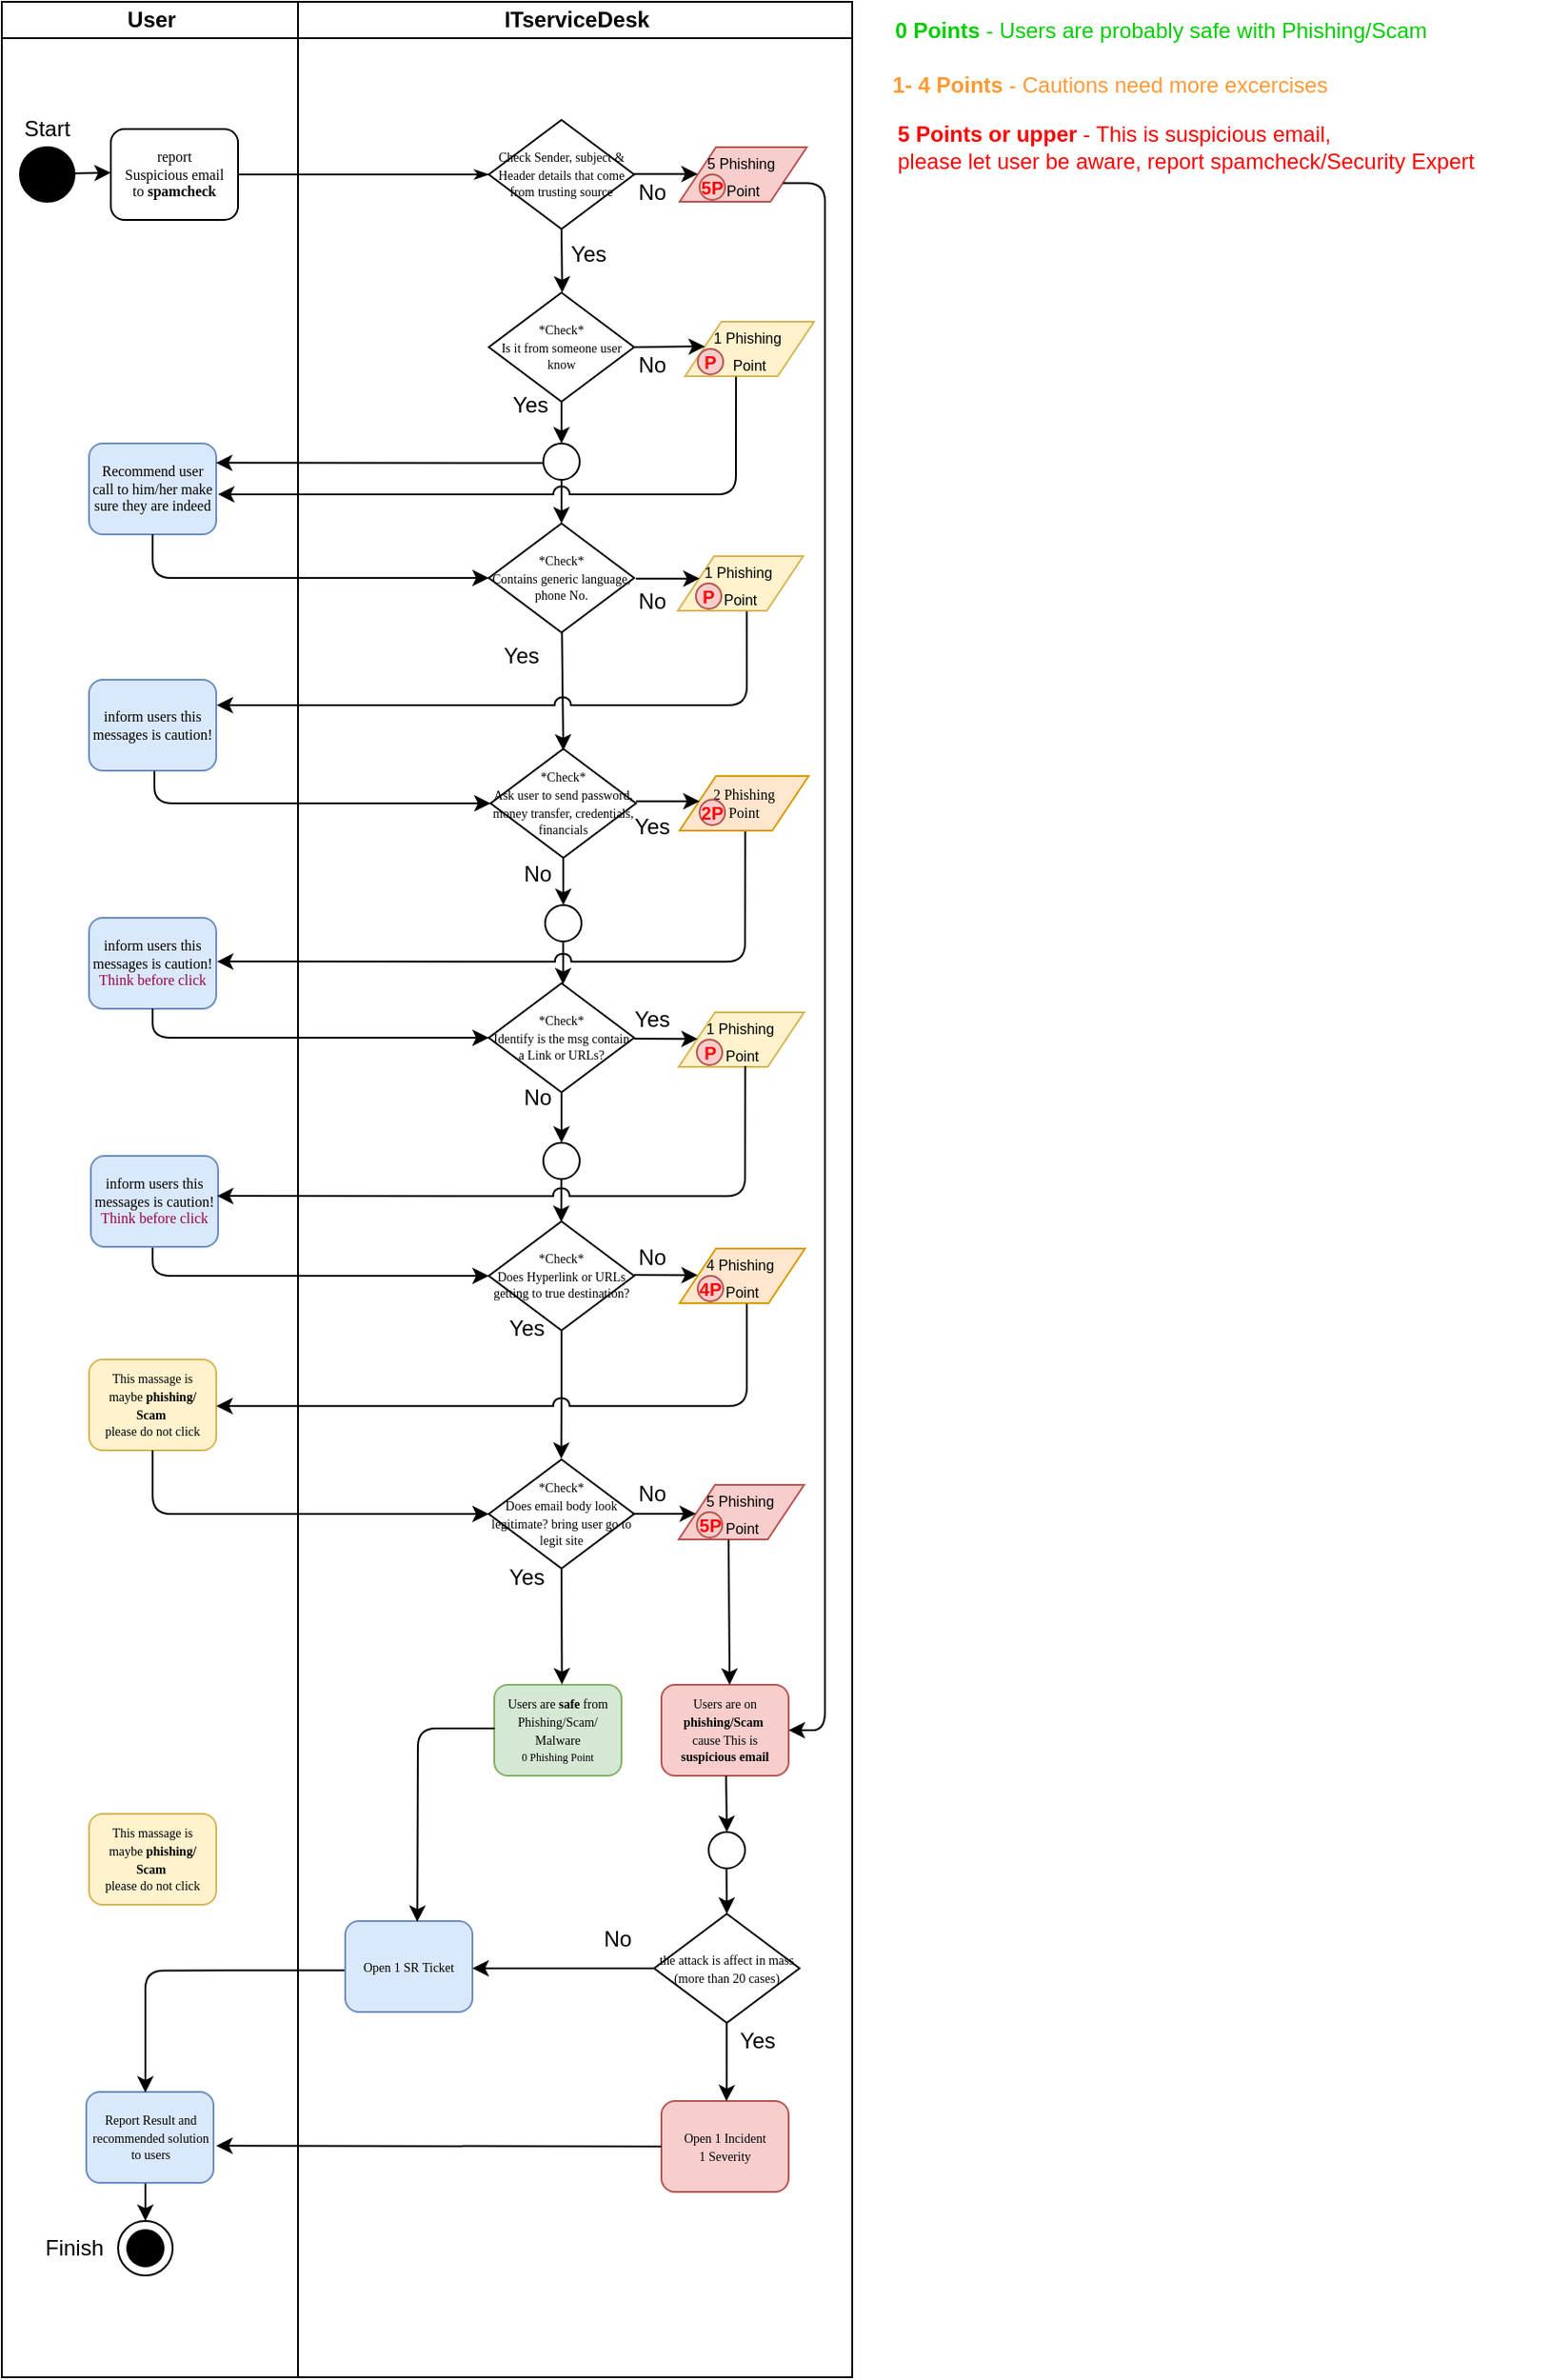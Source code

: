 <mxfile version="14.2.9" type="github">
  <diagram id="UZ8dTULBI-KaDN6gNk6Q" name="Page-1">
    <mxGraphModel dx="716" dy="466" grid="1" gridSize="10" guides="1" tooltips="1" connect="1" arrows="1" fold="1" page="1" pageScale="1" pageWidth="850" pageHeight="1100" math="0" shadow="0">
      <root>
        <mxCell id="0" />
        <mxCell id="1" parent="0" />
        <mxCell id="R-Gr46VUxKY90N0XMq4_-1" style="edgeStyle=orthogonalEdgeStyle;rounded=1;html=1;labelBackgroundColor=none;startArrow=none;startFill=0;startSize=5;endArrow=classicThin;endFill=1;endSize=5;jettySize=auto;orthogonalLoop=1;strokeWidth=1;fontFamily=Verdana;fontSize=8;entryX=0;entryY=0.5;entryDx=0;entryDy=0;" parent="1" source="R-Gr46VUxKY90N0XMq4_-3" target="R-Gr46VUxKY90N0XMq4_-61" edge="1">
          <mxGeometry relative="1" as="geometry">
            <mxPoint x="178" y="78.083" as="targetPoint" />
          </mxGeometry>
        </mxCell>
        <mxCell id="R-Gr46VUxKY90N0XMq4_-2" value="User" style="swimlane;html=1;startSize=20;" parent="1" vertex="1">
          <mxGeometry x="31" y="33" width="163" height="1307" as="geometry">
            <mxRectangle y="20" width="30" height="1040" as="alternateBounds" />
          </mxGeometry>
        </mxCell>
        <mxCell id="R-Gr46VUxKY90N0XMq4_-3" value="report&lt;br&gt;Suspicious email&lt;br&gt;to &lt;b&gt;spamcheck&lt;/b&gt;" style="rounded=1;whiteSpace=wrap;html=1;shadow=0;labelBackgroundColor=none;strokeWidth=1;fontFamily=Verdana;fontSize=8;align=center;" parent="R-Gr46VUxKY90N0XMq4_-2" vertex="1">
          <mxGeometry x="60" y="70" width="70" height="50" as="geometry" />
        </mxCell>
        <mxCell id="R-Gr46VUxKY90N0XMq4_-4" value="" style="ellipse;whiteSpace=wrap;html=1;aspect=fixed;fillColor=#000000;" parent="R-Gr46VUxKY90N0XMq4_-2" vertex="1">
          <mxGeometry x="10" y="80" width="30" height="30" as="geometry" />
        </mxCell>
        <mxCell id="R-Gr46VUxKY90N0XMq4_-5" value="" style="endArrow=classic;html=1;" parent="R-Gr46VUxKY90N0XMq4_-2" edge="1">
          <mxGeometry width="50" height="50" relative="1" as="geometry">
            <mxPoint x="40" y="94.41" as="sourcePoint" />
            <mxPoint x="60" y="94" as="targetPoint" />
          </mxGeometry>
        </mxCell>
        <mxCell id="R-Gr46VUxKY90N0XMq4_-6" value="Start" style="text;html=1;strokeColor=none;fillColor=none;align=center;verticalAlign=middle;whiteSpace=wrap;rounded=0;" parent="R-Gr46VUxKY90N0XMq4_-2" vertex="1">
          <mxGeometry x="5" y="60" width="40" height="20" as="geometry" />
        </mxCell>
        <mxCell id="R-Gr46VUxKY90N0XMq4_-10" value="Recommend user call to him/her make sure they are indeed" style="rounded=1;whiteSpace=wrap;html=1;shadow=0;labelBackgroundColor=none;strokeWidth=1;fontFamily=Verdana;fontSize=8;align=center;fillColor=#dae8fc;strokeColor=#6c8ebf;" parent="R-Gr46VUxKY90N0XMq4_-2" vertex="1">
          <mxGeometry x="48" y="243" width="70" height="50" as="geometry" />
        </mxCell>
        <mxCell id="R-Gr46VUxKY90N0XMq4_-23" value="&lt;span style=&quot;font-size: 7px&quot;&gt;Report Result and recommended solution to users&lt;br&gt;&lt;/span&gt;" style="rounded=1;whiteSpace=wrap;html=1;shadow=0;labelBackgroundColor=none;strokeWidth=1;fontFamily=Verdana;fontSize=8;align=center;fillColor=#dae8fc;strokeColor=#6c8ebf;" parent="R-Gr46VUxKY90N0XMq4_-2" vertex="1">
          <mxGeometry x="46.5" y="1150" width="70" height="50" as="geometry" />
        </mxCell>
        <mxCell id="R-Gr46VUxKY90N0XMq4_-106" value="" style="ellipse;whiteSpace=wrap;html=1;aspect=fixed;fillColor=#FFFFFF;" parent="R-Gr46VUxKY90N0XMq4_-2" vertex="1">
          <mxGeometry x="64" y="1221" width="30" height="30" as="geometry" />
        </mxCell>
        <mxCell id="R-Gr46VUxKY90N0XMq4_-107" value="" style="ellipse;whiteSpace=wrap;html=1;aspect=fixed;fillColor=#000000;" parent="R-Gr46VUxKY90N0XMq4_-2" vertex="1">
          <mxGeometry x="69" y="1226" width="20" height="20" as="geometry" />
        </mxCell>
        <mxCell id="R-Gr46VUxKY90N0XMq4_-115" value="" style="endArrow=classic;html=1;entryX=0.5;entryY=0;entryDx=0;entryDy=0;" parent="R-Gr46VUxKY90N0XMq4_-2" target="R-Gr46VUxKY90N0XMq4_-106" edge="1">
          <mxGeometry width="50" height="50" relative="1" as="geometry">
            <mxPoint x="79" y="1200.41" as="sourcePoint" />
            <mxPoint x="99" y="1200" as="targetPoint" />
          </mxGeometry>
        </mxCell>
        <mxCell id="R-Gr46VUxKY90N0XMq4_-116" value="Finish" style="text;html=1;strokeColor=none;fillColor=none;align=center;verticalAlign=middle;whiteSpace=wrap;rounded=0;" parent="R-Gr46VUxKY90N0XMq4_-2" vertex="1">
          <mxGeometry x="20" y="1226" width="40" height="20" as="geometry" />
        </mxCell>
        <mxCell id="c6hkjIBBZ9aRxIhb5HxW-23" value="inform users this messages is caution!" style="rounded=1;whiteSpace=wrap;html=1;shadow=0;labelBackgroundColor=none;strokeWidth=1;fontFamily=Verdana;fontSize=8;align=center;fillColor=#dae8fc;strokeColor=#6c8ebf;" vertex="1" parent="R-Gr46VUxKY90N0XMq4_-2">
          <mxGeometry x="48" y="373" width="70" height="50" as="geometry" />
        </mxCell>
        <mxCell id="c6hkjIBBZ9aRxIhb5HxW-28" value="&lt;span&gt;inform users this messages is caution!&lt;br&gt;&lt;font color=&quot;#99004d&quot;&gt;Think before click&lt;/font&gt;&lt;br&gt;&lt;/span&gt;" style="rounded=1;whiteSpace=wrap;html=1;shadow=0;labelBackgroundColor=none;strokeWidth=1;fontFamily=Verdana;fontSize=8;align=center;fillColor=#dae8fc;strokeColor=#6c8ebf;" vertex="1" parent="R-Gr46VUxKY90N0XMq4_-2">
          <mxGeometry x="48" y="504" width="70" height="50" as="geometry" />
        </mxCell>
        <mxCell id="c6hkjIBBZ9aRxIhb5HxW-34" value="&lt;span style=&quot;font-size: 7px&quot;&gt;This massage is maybe&amp;nbsp;&lt;/span&gt;&lt;b style=&quot;font-size: 7px&quot;&gt;phishing/&lt;br&gt;Scam&lt;/b&gt;&lt;span style=&quot;font-size: 7px&quot;&gt;&amp;nbsp;&lt;/span&gt;&lt;br style=&quot;font-size: 7px&quot;&gt;&lt;span&gt;&lt;span style=&quot;font-size: 7px&quot;&gt;please do not click&lt;/span&gt;&lt;br&gt;&lt;/span&gt;" style="rounded=1;whiteSpace=wrap;html=1;shadow=0;labelBackgroundColor=none;strokeWidth=1;fontFamily=Verdana;fontSize=8;align=center;fillColor=#fff2cc;strokeColor=#d6b656;" vertex="1" parent="R-Gr46VUxKY90N0XMq4_-2">
          <mxGeometry x="48" y="747" width="70" height="50" as="geometry" />
        </mxCell>
        <mxCell id="c6hkjIBBZ9aRxIhb5HxW-53" value="" style="edgeStyle=segmentEdgeStyle;endArrow=classic;html=1;jumpStyle=arc;jumpSize=9;entryX=0.566;entryY=0.008;entryDx=0;entryDy=0;exitX=-0.001;exitY=0.543;exitDx=0;exitDy=0;exitPerimeter=0;entryPerimeter=0;" edge="1" parent="R-Gr46VUxKY90N0XMq4_-2" source="c6hkjIBBZ9aRxIhb5HxW-40">
          <mxGeometry width="50" height="50" relative="1" as="geometry">
            <mxPoint x="121.66" y="1083.03" as="sourcePoint" />
            <mxPoint x="79.0" y="1150.43" as="targetPoint" />
            <Array as="points">
              <mxPoint x="79" y="1083" />
              <mxPoint x="79" y="1150" />
            </Array>
          </mxGeometry>
        </mxCell>
        <mxCell id="c6hkjIBBZ9aRxIhb5HxW-61" value="&lt;span style=&quot;font-size: 7px&quot;&gt;This massage is maybe&amp;nbsp;&lt;/span&gt;&lt;b style=&quot;font-size: 7px&quot;&gt;phishing/&lt;br&gt;Scam&lt;/b&gt;&lt;span style=&quot;font-size: 7px&quot;&gt;&amp;nbsp;&lt;/span&gt;&lt;br style=&quot;font-size: 7px&quot;&gt;&lt;span&gt;&lt;span style=&quot;font-size: 7px&quot;&gt;please do not click&lt;/span&gt;&lt;br&gt;&lt;/span&gt;" style="rounded=1;whiteSpace=wrap;html=1;shadow=0;labelBackgroundColor=none;strokeWidth=1;fontFamily=Verdana;fontSize=8;align=center;fillColor=#fff2cc;strokeColor=#d6b656;" vertex="1" parent="R-Gr46VUxKY90N0XMq4_-2">
          <mxGeometry x="48" y="997" width="70" height="50" as="geometry" />
        </mxCell>
        <mxCell id="R-Gr46VUxKY90N0XMq4_-25" value="ITserviceDesk" style="swimlane;html=1;startSize=20;" parent="1" vertex="1">
          <mxGeometry x="194" y="33" width="305" height="1307" as="geometry">
            <mxRectangle x="150" y="20" width="150" height="1040" as="alternateBounds" />
          </mxGeometry>
        </mxCell>
        <mxCell id="R-Gr46VUxKY90N0XMq4_-26" value="&lt;font style=&quot;font-size: 7px&quot;&gt;*Check*&lt;br&gt;Is it from someone user know&lt;/font&gt;" style="rhombus;whiteSpace=wrap;html=1;rounded=0;shadow=0;labelBackgroundColor=none;strokeWidth=1;fontFamily=Verdana;fontSize=8;align=center;" parent="R-Gr46VUxKY90N0XMq4_-25" vertex="1">
          <mxGeometry x="105" y="160" width="80" height="60" as="geometry" />
        </mxCell>
        <mxCell id="R-Gr46VUxKY90N0XMq4_-27" value="No" style="text;html=1;strokeColor=none;fillColor=none;align=center;verticalAlign=middle;whiteSpace=wrap;rounded=0;" parent="R-Gr46VUxKY90N0XMq4_-25" vertex="1">
          <mxGeometry x="175" y="190" width="40" height="20" as="geometry" />
        </mxCell>
        <mxCell id="R-Gr46VUxKY90N0XMq4_-28" value="Yes" style="text;html=1;strokeColor=none;fillColor=none;align=center;verticalAlign=middle;whiteSpace=wrap;rounded=0;" parent="R-Gr46VUxKY90N0XMq4_-25" vertex="1">
          <mxGeometry x="108" y="212" width="40" height="20" as="geometry" />
        </mxCell>
        <mxCell id="R-Gr46VUxKY90N0XMq4_-30" value="&lt;span style=&quot;font-size: 7px&quot;&gt;*Check*&lt;br&gt;Contains generic language, phone No.&lt;br&gt;&lt;/span&gt;" style="rhombus;whiteSpace=wrap;html=1;rounded=0;shadow=0;labelBackgroundColor=none;strokeWidth=1;fontFamily=Verdana;fontSize=8;align=center;" parent="R-Gr46VUxKY90N0XMq4_-25" vertex="1">
          <mxGeometry x="105" y="287" width="80" height="60" as="geometry" />
        </mxCell>
        <mxCell id="R-Gr46VUxKY90N0XMq4_-32" value="&lt;span style=&quot;font-size: 7px&quot;&gt;*Check*&lt;br&gt;Ask user to send password, money transfer, credentials, financials&lt;br&gt;&lt;/span&gt;" style="rhombus;whiteSpace=wrap;html=1;rounded=0;shadow=0;labelBackgroundColor=none;strokeWidth=1;fontFamily=Verdana;fontSize=8;align=center;" parent="R-Gr46VUxKY90N0XMq4_-25" vertex="1">
          <mxGeometry x="106" y="411" width="80" height="60" as="geometry" />
        </mxCell>
        <mxCell id="R-Gr46VUxKY90N0XMq4_-34" value="Yes" style="text;html=1;strokeColor=none;fillColor=none;align=center;verticalAlign=middle;whiteSpace=wrap;rounded=0;" parent="R-Gr46VUxKY90N0XMq4_-25" vertex="1">
          <mxGeometry x="103" y="350" width="40" height="20" as="geometry" />
        </mxCell>
        <mxCell id="R-Gr46VUxKY90N0XMq4_-36" value="No" style="text;html=1;strokeColor=none;fillColor=none;align=center;verticalAlign=middle;whiteSpace=wrap;rounded=0;" parent="R-Gr46VUxKY90N0XMq4_-25" vertex="1">
          <mxGeometry x="112" y="470" width="40" height="20" as="geometry" />
        </mxCell>
        <mxCell id="R-Gr46VUxKY90N0XMq4_-37" value="&lt;span style=&quot;font-size: 7px&quot;&gt;*Check*&lt;br&gt;&lt;/span&gt;&lt;span style=&quot;font-size: 7px&quot;&gt;Identify is the msg contain a Link or URLs?&lt;/span&gt;" style="rhombus;whiteSpace=wrap;html=1;rounded=0;shadow=0;labelBackgroundColor=none;strokeWidth=1;fontFamily=Verdana;fontSize=8;align=center;" parent="R-Gr46VUxKY90N0XMq4_-25" vertex="1">
          <mxGeometry x="105" y="540" width="80" height="60" as="geometry" />
        </mxCell>
        <mxCell id="R-Gr46VUxKY90N0XMq4_-41" value="" style="endArrow=classic;html=1;entryX=0.5;entryY=0;entryDx=0;entryDy=0;" parent="R-Gr46VUxKY90N0XMq4_-25" target="c6hkjIBBZ9aRxIhb5HxW-19" edge="1">
          <mxGeometry width="50" height="50" relative="1" as="geometry">
            <mxPoint x="145" y="220" as="sourcePoint" />
            <mxPoint x="145" y="237" as="targetPoint" />
          </mxGeometry>
        </mxCell>
        <mxCell id="R-Gr46VUxKY90N0XMq4_-44" value="No" style="text;html=1;strokeColor=none;fillColor=none;align=center;verticalAlign=middle;whiteSpace=wrap;rounded=0;" parent="R-Gr46VUxKY90N0XMq4_-25" vertex="1">
          <mxGeometry x="175" y="681" width="40" height="20" as="geometry" />
        </mxCell>
        <mxCell id="R-Gr46VUxKY90N0XMq4_-45" value="Yes" style="text;html=1;strokeColor=none;fillColor=none;align=center;verticalAlign=middle;whiteSpace=wrap;rounded=0;" parent="R-Gr46VUxKY90N0XMq4_-25" vertex="1">
          <mxGeometry x="175" y="550" width="40" height="20" as="geometry" />
        </mxCell>
        <mxCell id="R-Gr46VUxKY90N0XMq4_-46" value="&lt;span style=&quot;font-size: 7px&quot;&gt;*Check*&lt;br&gt;&lt;/span&gt;&lt;span style=&quot;font-size: 7px&quot;&gt;Does Hyperlink or URLs getting to true destination?&lt;/span&gt;" style="rhombus;whiteSpace=wrap;html=1;rounded=0;shadow=0;labelBackgroundColor=none;strokeWidth=1;fontFamily=Verdana;fontSize=8;align=center;" parent="R-Gr46VUxKY90N0XMq4_-25" vertex="1">
          <mxGeometry x="105" y="671" width="80" height="60" as="geometry" />
        </mxCell>
        <mxCell id="R-Gr46VUxKY90N0XMq4_-48" value="&lt;span style=&quot;font-size: 7px&quot;&gt;*Check*&lt;br&gt;Does email body look legitimate? bring user go to legit site&lt;/span&gt;" style="rhombus;whiteSpace=wrap;html=1;rounded=0;shadow=0;labelBackgroundColor=none;strokeWidth=1;fontFamily=Verdana;fontSize=8;align=center;" parent="R-Gr46VUxKY90N0XMq4_-25" vertex="1">
          <mxGeometry x="105" y="802" width="80" height="60" as="geometry" />
        </mxCell>
        <mxCell id="R-Gr46VUxKY90N0XMq4_-50" value="No" style="text;html=1;strokeColor=none;fillColor=none;align=center;verticalAlign=middle;whiteSpace=wrap;rounded=0;" parent="R-Gr46VUxKY90N0XMq4_-25" vertex="1">
          <mxGeometry x="175" y="811" width="40" height="20" as="geometry" />
        </mxCell>
        <mxCell id="R-Gr46VUxKY90N0XMq4_-55" value="" style="edgeStyle=orthogonalEdgeStyle;rounded=0;orthogonalLoop=1;jettySize=auto;html=1;entryX=0.5;entryY=0;entryDx=0;entryDy=0;exitX=0.849;exitY=0.039;exitDx=0;exitDy=0;exitPerimeter=0;" parent="R-Gr46VUxKY90N0XMq4_-25" source="R-Gr46VUxKY90N0XMq4_-36" edge="1" target="c6hkjIBBZ9aRxIhb5HxW-6">
          <mxGeometry relative="1" as="geometry">
            <mxPoint x="146" y="487" as="targetPoint" />
            <mxPoint x="146" y="469" as="sourcePoint" />
            <Array as="points" />
          </mxGeometry>
        </mxCell>
        <mxCell id="R-Gr46VUxKY90N0XMq4_-59" value="Yes" style="text;html=1;strokeColor=none;fillColor=none;align=center;verticalAlign=middle;whiteSpace=wrap;rounded=0;" parent="R-Gr46VUxKY90N0XMq4_-25" vertex="1">
          <mxGeometry x="106" y="857" width="40" height="20" as="geometry" />
        </mxCell>
        <mxCell id="R-Gr46VUxKY90N0XMq4_-61" value="&lt;span style=&quot;font-size: 7px&quot;&gt;Check Sender, subject &amp;amp; Header details that come from trusting source&lt;/span&gt;" style="rhombus;whiteSpace=wrap;html=1;rounded=0;shadow=0;labelBackgroundColor=none;strokeWidth=1;fontFamily=Verdana;fontSize=8;align=center;" parent="R-Gr46VUxKY90N0XMq4_-25" vertex="1">
          <mxGeometry x="105" y="65" width="80" height="60" as="geometry" />
        </mxCell>
        <mxCell id="R-Gr46VUxKY90N0XMq4_-62" value="" style="endArrow=classic;html=1;" parent="R-Gr46VUxKY90N0XMq4_-25" edge="1">
          <mxGeometry width="50" height="50" relative="1" as="geometry">
            <mxPoint x="145.0" y="125" as="sourcePoint" />
            <mxPoint x="145.4" y="160" as="targetPoint" />
          </mxGeometry>
        </mxCell>
        <mxCell id="R-Gr46VUxKY90N0XMq4_-63" value="Yes" style="text;html=1;strokeColor=none;fillColor=none;align=center;verticalAlign=middle;whiteSpace=wrap;rounded=0;" parent="R-Gr46VUxKY90N0XMq4_-25" vertex="1">
          <mxGeometry x="140" y="129" width="40" height="20" as="geometry" />
        </mxCell>
        <mxCell id="R-Gr46VUxKY90N0XMq4_-64" value="No" style="text;html=1;strokeColor=none;fillColor=none;align=center;verticalAlign=middle;whiteSpace=wrap;rounded=0;" parent="R-Gr46VUxKY90N0XMq4_-25" vertex="1">
          <mxGeometry x="175" y="95" width="40" height="20" as="geometry" />
        </mxCell>
        <mxCell id="R-Gr46VUxKY90N0XMq4_-7" value="&lt;font style=&quot;font-size: 8px&quot;&gt;1 Phishing&amp;nbsp;&lt;br&gt;Point&lt;br&gt;&lt;/font&gt;" style="shape=parallelogram;perimeter=parallelogramPerimeter;whiteSpace=wrap;html=1;fixedSize=1;fillColor=#fff2cc;strokeColor=#d6b656;" parent="R-Gr46VUxKY90N0XMq4_-25" vertex="1">
          <mxGeometry x="213" y="176" width="71" height="30" as="geometry" />
        </mxCell>
        <mxCell id="R-Gr46VUxKY90N0XMq4_-11" value="&lt;font style=&quot;font-size: 10px&quot; color=&quot;#ff0000&quot;&gt;&lt;b&gt;P&lt;/b&gt;&lt;/font&gt;" style="ellipse;whiteSpace=wrap;html=1;aspect=fixed;fillColor=#f8cecc;strokeColor=#b85450;" parent="R-Gr46VUxKY90N0XMq4_-25" vertex="1">
          <mxGeometry x="220" y="191" width="14" height="14" as="geometry" />
        </mxCell>
        <mxCell id="R-Gr46VUxKY90N0XMq4_-8" value="&lt;font style=&quot;font-size: 8px&quot;&gt;1 Phishing&amp;nbsp;&lt;br&gt;Point&lt;br&gt;&lt;/font&gt;" style="shape=parallelogram;perimeter=parallelogramPerimeter;whiteSpace=wrap;html=1;fixedSize=1;fillColor=#fff2cc;strokeColor=#d6b656;" parent="R-Gr46VUxKY90N0XMq4_-25" vertex="1">
          <mxGeometry x="209" y="305" width="69" height="30" as="geometry" />
        </mxCell>
        <mxCell id="R-Gr46VUxKY90N0XMq4_-12" value="&lt;font style=&quot;font-size: 10px&quot; color=&quot;#ff0000&quot;&gt;&lt;b&gt;P&lt;/b&gt;&lt;/font&gt;" style="ellipse;whiteSpace=wrap;html=1;aspect=fixed;fillColor=#f8cecc;strokeColor=#b85450;" parent="R-Gr46VUxKY90N0XMq4_-25" vertex="1">
          <mxGeometry x="219" y="320" width="14" height="14" as="geometry" />
        </mxCell>
        <mxCell id="R-Gr46VUxKY90N0XMq4_-79" value="&lt;font style=&quot;font-size: 8px&quot;&gt;5 Phishing&amp;nbsp;&lt;br&gt;Point&lt;br&gt;&lt;/font&gt;" style="shape=parallelogram;perimeter=parallelogramPerimeter;whiteSpace=wrap;html=1;fixedSize=1;fillColor=#f8cecc;strokeColor=#b85450;" parent="R-Gr46VUxKY90N0XMq4_-25" vertex="1">
          <mxGeometry x="210" y="80" width="70" height="30" as="geometry" />
        </mxCell>
        <mxCell id="R-Gr46VUxKY90N0XMq4_-80" value="&lt;font style=&quot;font-size: 10px&quot; color=&quot;#ff0000&quot;&gt;&lt;b&gt;5P&lt;/b&gt;&lt;/font&gt;" style="ellipse;whiteSpace=wrap;html=1;aspect=fixed;fillColor=#f8cecc;strokeColor=#b85450;" parent="R-Gr46VUxKY90N0XMq4_-25" vertex="1">
          <mxGeometry x="221" y="95" width="14" height="14" as="geometry" />
        </mxCell>
        <mxCell id="R-Gr46VUxKY90N0XMq4_-82" value="" style="edgeStyle=orthogonalEdgeStyle;rounded=0;orthogonalLoop=1;jettySize=auto;html=1;" parent="R-Gr46VUxKY90N0XMq4_-25" edge="1">
          <mxGeometry relative="1" as="geometry">
            <mxPoint x="185" y="94.76" as="sourcePoint" />
            <mxPoint x="220" y="94.76" as="targetPoint" />
          </mxGeometry>
        </mxCell>
        <mxCell id="R-Gr46VUxKY90N0XMq4_-9" value="2 Phishing&lt;br&gt;Point" style="shape=parallelogram;perimeter=parallelogramPerimeter;whiteSpace=wrap;html=1;fixedSize=1;rounded=0;shadow=0;fontFamily=Verdana;fontSize=8;strokeWidth=1;fillColor=#ffe6cc;strokeColor=#d79b00;" parent="R-Gr46VUxKY90N0XMq4_-25" vertex="1">
          <mxGeometry x="210" y="426" width="71" height="30" as="geometry" />
        </mxCell>
        <mxCell id="R-Gr46VUxKY90N0XMq4_-13" value="&lt;font style=&quot;font-size: 10px&quot; color=&quot;#ff0000&quot;&gt;&lt;b&gt;2P&lt;/b&gt;&lt;/font&gt;" style="ellipse;whiteSpace=wrap;html=1;aspect=fixed;fillColor=#f8cecc;strokeColor=#b85450;" parent="R-Gr46VUxKY90N0XMq4_-25" vertex="1">
          <mxGeometry x="221" y="439" width="14" height="14" as="geometry" />
        </mxCell>
        <mxCell id="R-Gr46VUxKY90N0XMq4_-83" value="" style="edgeStyle=orthogonalEdgeStyle;rounded=0;orthogonalLoop=1;jettySize=auto;html=1;" parent="R-Gr46VUxKY90N0XMq4_-25" edge="1">
          <mxGeometry relative="1" as="geometry">
            <mxPoint x="185.954" y="439.934" as="sourcePoint" />
            <mxPoint x="221" y="439.9" as="targetPoint" />
          </mxGeometry>
        </mxCell>
        <mxCell id="R-Gr46VUxKY90N0XMq4_-84" value="" style="edgeStyle=orthogonalEdgeStyle;rounded=0;orthogonalLoop=1;jettySize=auto;html=1;" parent="R-Gr46VUxKY90N0XMq4_-25" edge="1">
          <mxGeometry relative="1" as="geometry">
            <mxPoint x="185.954" y="317.344" as="sourcePoint" />
            <mxPoint x="221" y="317.31" as="targetPoint" />
          </mxGeometry>
        </mxCell>
        <mxCell id="R-Gr46VUxKY90N0XMq4_-85" value="No" style="text;html=1;strokeColor=none;fillColor=none;align=center;verticalAlign=middle;whiteSpace=wrap;rounded=0;" parent="R-Gr46VUxKY90N0XMq4_-25" vertex="1">
          <mxGeometry x="175" y="320" width="40" height="20" as="geometry" />
        </mxCell>
        <mxCell id="R-Gr46VUxKY90N0XMq4_-86" value="Yes" style="text;html=1;strokeColor=none;fillColor=none;align=center;verticalAlign=middle;whiteSpace=wrap;rounded=0;" parent="R-Gr46VUxKY90N0XMq4_-25" vertex="1">
          <mxGeometry x="175" y="444" width="40" height="20" as="geometry" />
        </mxCell>
        <mxCell id="R-Gr46VUxKY90N0XMq4_-87" value="&lt;font style=&quot;font-size: 8px&quot;&gt;1 Phishing&amp;nbsp;&lt;br&gt;Point&lt;br&gt;&lt;/font&gt;" style="shape=parallelogram;perimeter=parallelogramPerimeter;whiteSpace=wrap;html=1;fixedSize=1;fillColor=#fff2cc;strokeColor=#d6b656;" parent="R-Gr46VUxKY90N0XMq4_-25" vertex="1">
          <mxGeometry x="209.5" y="556" width="69" height="30" as="geometry" />
        </mxCell>
        <mxCell id="R-Gr46VUxKY90N0XMq4_-88" value="&lt;font style=&quot;font-size: 10px&quot; color=&quot;#ff0000&quot;&gt;&lt;b&gt;P&lt;/b&gt;&lt;/font&gt;" style="ellipse;whiteSpace=wrap;html=1;aspect=fixed;fillColor=#f8cecc;strokeColor=#b85450;" parent="R-Gr46VUxKY90N0XMq4_-25" vertex="1">
          <mxGeometry x="219.5" y="571" width="14" height="14" as="geometry" />
        </mxCell>
        <mxCell id="R-Gr46VUxKY90N0XMq4_-89" value="&lt;font style=&quot;font-size: 8px&quot;&gt;4 Phishing&amp;nbsp;&lt;br&gt;Point&lt;br&gt;&lt;/font&gt;" style="shape=parallelogram;perimeter=parallelogramPerimeter;whiteSpace=wrap;html=1;fixedSize=1;fillColor=#ffe6cc;strokeColor=#d79b00;" parent="R-Gr46VUxKY90N0XMq4_-25" vertex="1">
          <mxGeometry x="210" y="686" width="69" height="30" as="geometry" />
        </mxCell>
        <mxCell id="R-Gr46VUxKY90N0XMq4_-90" value="&lt;font style=&quot;font-size: 10px&quot; color=&quot;#ff0000&quot;&gt;&lt;b&gt;4P&lt;/b&gt;&lt;/font&gt;" style="ellipse;whiteSpace=wrap;html=1;aspect=fixed;fillColor=#f8cecc;strokeColor=#b85450;" parent="R-Gr46VUxKY90N0XMq4_-25" vertex="1">
          <mxGeometry x="220" y="701" width="14" height="14" as="geometry" />
        </mxCell>
        <mxCell id="R-Gr46VUxKY90N0XMq4_-94" value="&lt;font style=&quot;font-size: 8px&quot;&gt;5 Phishing&amp;nbsp;&lt;br&gt;Point&lt;br&gt;&lt;/font&gt;" style="shape=parallelogram;perimeter=parallelogramPerimeter;whiteSpace=wrap;html=1;fixedSize=1;fillColor=#f8cecc;strokeColor=#b85450;" parent="R-Gr46VUxKY90N0XMq4_-25" vertex="1">
          <mxGeometry x="209.5" y="816" width="69" height="30" as="geometry" />
        </mxCell>
        <mxCell id="R-Gr46VUxKY90N0XMq4_-95" value="&lt;font style=&quot;font-size: 10px&quot; color=&quot;#ff0000&quot;&gt;&lt;b&gt;5P&lt;/b&gt;&lt;/font&gt;" style="ellipse;whiteSpace=wrap;html=1;aspect=fixed;fillColor=#f8cecc;strokeColor=#b85450;" parent="R-Gr46VUxKY90N0XMq4_-25" vertex="1">
          <mxGeometry x="219.5" y="831" width="14" height="14" as="geometry" />
        </mxCell>
        <mxCell id="R-Gr46VUxKY90N0XMq4_-97" value="" style="edgeStyle=orthogonalEdgeStyle;rounded=0;orthogonalLoop=1;jettySize=auto;html=1;" parent="R-Gr46VUxKY90N0XMq4_-25" edge="1">
          <mxGeometry relative="1" as="geometry">
            <mxPoint x="184.954" y="570.554" as="sourcePoint" />
            <mxPoint x="220" y="570.52" as="targetPoint" />
          </mxGeometry>
        </mxCell>
        <mxCell id="R-Gr46VUxKY90N0XMq4_-98" value="" style="edgeStyle=orthogonalEdgeStyle;rounded=0;orthogonalLoop=1;jettySize=auto;html=1;" parent="R-Gr46VUxKY90N0XMq4_-25" edge="1">
          <mxGeometry relative="1" as="geometry">
            <mxPoint x="184.954" y="700.554" as="sourcePoint" />
            <mxPoint x="220" y="700.52" as="targetPoint" />
          </mxGeometry>
        </mxCell>
        <mxCell id="R-Gr46VUxKY90N0XMq4_-100" value="" style="edgeStyle=orthogonalEdgeStyle;rounded=0;orthogonalLoop=1;jettySize=auto;html=1;" parent="R-Gr46VUxKY90N0XMq4_-25" edge="1">
          <mxGeometry relative="1" as="geometry">
            <mxPoint x="183.954" y="831.894" as="sourcePoint" />
            <mxPoint x="219" y="831.86" as="targetPoint" />
          </mxGeometry>
        </mxCell>
        <mxCell id="R-Gr46VUxKY90N0XMq4_-101" value="&lt;font style=&quot;font-size: 7px&quot;&gt;Users are on &lt;b&gt;phishing/Scam&lt;/b&gt;&amp;nbsp;&lt;br&gt;cause This is &lt;b&gt;suspicious email&lt;/b&gt;&lt;/font&gt;" style="rounded=1;whiteSpace=wrap;html=1;shadow=0;labelBackgroundColor=none;strokeWidth=1;fontFamily=Verdana;fontSize=8;align=center;fillColor=#f8cecc;strokeColor=#b85450;" parent="R-Gr46VUxKY90N0XMq4_-25" vertex="1">
          <mxGeometry x="200" y="926" width="70" height="50" as="geometry" />
        </mxCell>
        <mxCell id="R-Gr46VUxKY90N0XMq4_-102" value="" style="edgeStyle=orthogonalEdgeStyle;rounded=0;orthogonalLoop=1;jettySize=auto;html=1;entryX=0.536;entryY=0;entryDx=0;entryDy=0;entryPerimeter=0;exitX=0.398;exitY=1.01;exitDx=0;exitDy=0;exitPerimeter=0;" parent="R-Gr46VUxKY90N0XMq4_-25" target="R-Gr46VUxKY90N0XMq4_-101" edge="1" source="R-Gr46VUxKY90N0XMq4_-94">
          <mxGeometry relative="1" as="geometry">
            <mxPoint x="238" y="837" as="sourcePoint" />
            <mxPoint x="237.5" y="824.94" as="targetPoint" />
            <Array as="points">
              <mxPoint x="238" y="846" />
            </Array>
          </mxGeometry>
        </mxCell>
        <mxCell id="R-Gr46VUxKY90N0XMq4_-103" value="&lt;span style=&quot;font-size: 7px&quot;&gt;Users are&lt;b&gt; safe &lt;/b&gt;from Phishing/Scam/&lt;br&gt;Malware&lt;br&gt;&lt;/span&gt;&lt;font style=&quot;font-size: 6px&quot;&gt;0 Phishing Point&lt;/font&gt;&lt;span style=&quot;font-size: 7px&quot;&gt;&lt;br&gt;&lt;/span&gt;" style="rounded=1;whiteSpace=wrap;html=1;shadow=0;labelBackgroundColor=none;strokeWidth=1;fontFamily=Verdana;fontSize=8;align=center;fillColor=#d5e8d4;strokeColor=#82b366;" parent="R-Gr46VUxKY90N0XMq4_-25" vertex="1">
          <mxGeometry x="108" y="926" width="70" height="50" as="geometry" />
        </mxCell>
        <mxCell id="R-Gr46VUxKY90N0XMq4_-104" value="No" style="text;html=1;strokeColor=none;fillColor=none;align=center;verticalAlign=middle;whiteSpace=wrap;rounded=0;" parent="R-Gr46VUxKY90N0XMq4_-25" vertex="1">
          <mxGeometry x="112" y="593" width="40" height="20" as="geometry" />
        </mxCell>
        <mxCell id="R-Gr46VUxKY90N0XMq4_-109" value="" style="edgeStyle=elbowEdgeStyle;elbow=horizontal;endArrow=classic;html=1;exitX=1;exitY=0.75;exitDx=0;exitDy=0;entryX=1;entryY=0.5;entryDx=0;entryDy=0;" parent="R-Gr46VUxKY90N0XMq4_-25" source="R-Gr46VUxKY90N0XMq4_-79" target="R-Gr46VUxKY90N0XMq4_-101" edge="1">
          <mxGeometry width="50" height="50" relative="1" as="geometry">
            <mxPoint x="295" y="100" as="sourcePoint" />
            <mxPoint x="255" y="190" as="targetPoint" />
            <Array as="points">
              <mxPoint x="290" y="150" />
            </Array>
          </mxGeometry>
        </mxCell>
        <mxCell id="c6hkjIBBZ9aRxIhb5HxW-2" value="" style="endArrow=classic;html=1;entryX=0.154;entryY=0.454;entryDx=0;entryDy=0;entryPerimeter=0;" edge="1" parent="R-Gr46VUxKY90N0XMq4_-25" target="R-Gr46VUxKY90N0XMq4_-7">
          <mxGeometry width="50" height="50" relative="1" as="geometry">
            <mxPoint x="184" y="190" as="sourcePoint" />
            <mxPoint x="223" y="189" as="targetPoint" />
          </mxGeometry>
        </mxCell>
        <mxCell id="c6hkjIBBZ9aRxIhb5HxW-4" value="" style="endArrow=classic;html=1;exitX=1.056;exitY=-0.158;exitDx=0;exitDy=0;jumpStyle=arc;exitPerimeter=0;" edge="1" parent="R-Gr46VUxKY90N0XMq4_-25" source="R-Gr46VUxKY90N0XMq4_-34">
          <mxGeometry width="50" height="50" relative="1" as="geometry">
            <mxPoint x="146" y="392" as="sourcePoint" />
            <mxPoint x="146" y="412" as="targetPoint" />
          </mxGeometry>
        </mxCell>
        <mxCell id="c6hkjIBBZ9aRxIhb5HxW-6" value="" style="ellipse;whiteSpace=wrap;html=1;aspect=fixed;fillColor=#FFFFFF;" vertex="1" parent="R-Gr46VUxKY90N0XMq4_-25">
          <mxGeometry x="136" y="497" width="20" height="20" as="geometry" />
        </mxCell>
        <mxCell id="c6hkjIBBZ9aRxIhb5HxW-7" value="" style="edgeStyle=orthogonalEdgeStyle;rounded=0;orthogonalLoop=1;jettySize=auto;html=1;entryX=0.511;entryY=0.01;entryDx=0;entryDy=0;entryPerimeter=0;" edge="1" parent="R-Gr46VUxKY90N0XMq4_-25" target="R-Gr46VUxKY90N0XMq4_-37">
          <mxGeometry relative="1" as="geometry">
            <mxPoint x="145.92" y="517" as="sourcePoint" />
            <mxPoint x="145.92" y="550" as="targetPoint" />
          </mxGeometry>
        </mxCell>
        <mxCell id="c6hkjIBBZ9aRxIhb5HxW-8" value="" style="edgeStyle=orthogonalEdgeStyle;rounded=0;orthogonalLoop=1;jettySize=auto;html=1;entryX=0.5;entryY=0;entryDx=0;entryDy=0;" edge="1" parent="R-Gr46VUxKY90N0XMq4_-25" target="c6hkjIBBZ9aRxIhb5HxW-9">
          <mxGeometry relative="1" as="geometry">
            <mxPoint x="-48" y="584.75" as="targetPoint" />
            <mxPoint x="145" y="600" as="sourcePoint" />
            <Array as="points" />
          </mxGeometry>
        </mxCell>
        <mxCell id="c6hkjIBBZ9aRxIhb5HxW-9" value="" style="ellipse;whiteSpace=wrap;html=1;aspect=fixed;fillColor=#FFFFFF;" vertex="1" parent="R-Gr46VUxKY90N0XMq4_-25">
          <mxGeometry x="135" y="627.75" width="20" height="20" as="geometry" />
        </mxCell>
        <mxCell id="c6hkjIBBZ9aRxIhb5HxW-10" value="" style="edgeStyle=orthogonalEdgeStyle;rounded=0;orthogonalLoop=1;jettySize=auto;html=1;entryX=0.511;entryY=0.01;entryDx=0;entryDy=0;entryPerimeter=0;" edge="1" parent="R-Gr46VUxKY90N0XMq4_-25">
          <mxGeometry relative="1" as="geometry">
            <mxPoint x="144.92" y="647.75" as="sourcePoint" />
            <mxPoint x="144.88" y="671.35" as="targetPoint" />
          </mxGeometry>
        </mxCell>
        <mxCell id="c6hkjIBBZ9aRxIhb5HxW-13" value="" style="edgeStyle=orthogonalEdgeStyle;rounded=0;orthogonalLoop=1;jettySize=auto;html=1;entryX=0.511;entryY=0.01;entryDx=0;entryDy=0;entryPerimeter=0;exitX=0.5;exitY=1;exitDx=0;exitDy=0;" edge="1" parent="R-Gr46VUxKY90N0XMq4_-25" source="R-Gr46VUxKY90N0XMq4_-46">
          <mxGeometry relative="1" as="geometry">
            <mxPoint x="144.92" y="778.07" as="sourcePoint" />
            <mxPoint x="144.88" y="801.67" as="targetPoint" />
          </mxGeometry>
        </mxCell>
        <mxCell id="c6hkjIBBZ9aRxIhb5HxW-14" value="" style="edgeStyle=orthogonalEdgeStyle;rounded=0;orthogonalLoop=1;jettySize=auto;html=1;exitX=0.398;exitY=1.01;exitDx=0;exitDy=0;exitPerimeter=0;entryX=0.532;entryY=-0.004;entryDx=0;entryDy=0;entryPerimeter=0;" edge="1" parent="R-Gr46VUxKY90N0XMq4_-25" target="R-Gr46VUxKY90N0XMq4_-103">
          <mxGeometry relative="1" as="geometry">
            <mxPoint x="145.002" y="862" as="sourcePoint" />
            <mxPoint x="146" y="927" as="targetPoint" />
            <Array as="points">
              <mxPoint x="145" y="862" />
            </Array>
          </mxGeometry>
        </mxCell>
        <mxCell id="c6hkjIBBZ9aRxIhb5HxW-19" value="" style="ellipse;whiteSpace=wrap;html=1;aspect=fixed;fillColor=#FFFFFF;" vertex="1" parent="R-Gr46VUxKY90N0XMq4_-25">
          <mxGeometry x="135" y="243" width="20" height="20" as="geometry" />
        </mxCell>
        <mxCell id="c6hkjIBBZ9aRxIhb5HxW-20" value="" style="endArrow=classic;html=1;entryX=0.5;entryY=0;entryDx=0;entryDy=0;exitX=0.5;exitY=1;exitDx=0;exitDy=0;jumpStyle=none;" edge="1" parent="R-Gr46VUxKY90N0XMq4_-25" source="c6hkjIBBZ9aRxIhb5HxW-19" target="R-Gr46VUxKY90N0XMq4_-30">
          <mxGeometry width="50" height="50" relative="1" as="geometry">
            <mxPoint x="144.92" y="260" as="sourcePoint" />
            <mxPoint x="144.92" y="280" as="targetPoint" />
          </mxGeometry>
        </mxCell>
        <mxCell id="c6hkjIBBZ9aRxIhb5HxW-22" value="" style="endArrow=classic;html=1;entryX=0.998;entryY=0.213;entryDx=0;entryDy=0;entryPerimeter=0;" edge="1" parent="R-Gr46VUxKY90N0XMq4_-25" target="R-Gr46VUxKY90N0XMq4_-10">
          <mxGeometry width="50" height="50" relative="1" as="geometry">
            <mxPoint x="135" y="253.8" as="sourcePoint" />
            <mxPoint x="25" y="253.8" as="targetPoint" />
          </mxGeometry>
        </mxCell>
        <mxCell id="c6hkjIBBZ9aRxIhb5HxW-15" value="" style="edgeStyle=segmentEdgeStyle;endArrow=classic;html=1;exitX=0.395;exitY=1.008;exitDx=0;exitDy=0;exitPerimeter=0;jumpStyle=arc;jumpSize=9;" edge="1" parent="R-Gr46VUxKY90N0XMq4_-25" source="R-Gr46VUxKY90N0XMq4_-7">
          <mxGeometry width="50" height="50" relative="1" as="geometry">
            <mxPoint x="241" y="221" as="sourcePoint" />
            <mxPoint x="-44" y="271" as="targetPoint" />
            <Array as="points">
              <mxPoint x="241" y="271" />
            </Array>
          </mxGeometry>
        </mxCell>
        <mxCell id="c6hkjIBBZ9aRxIhb5HxW-27" value="" style="edgeStyle=elbowEdgeStyle;elbow=horizontal;endArrow=classic;html=1;jumpStyle=none;entryX=0;entryY=0.5;entryDx=0;entryDy=0;exitX=0.514;exitY=1.004;exitDx=0;exitDy=0;exitPerimeter=0;" edge="1" parent="R-Gr46VUxKY90N0XMq4_-25" source="c6hkjIBBZ9aRxIhb5HxW-23">
          <mxGeometry width="50" height="50" relative="1" as="geometry">
            <mxPoint x="-79" y="427" as="sourcePoint" />
            <mxPoint x="106" y="441" as="targetPoint" />
            <Array as="points">
              <mxPoint x="-79" y="441" />
              <mxPoint x="-23" y="441" />
            </Array>
          </mxGeometry>
        </mxCell>
        <mxCell id="c6hkjIBBZ9aRxIhb5HxW-30" value="" style="edgeStyle=elbowEdgeStyle;elbow=horizontal;endArrow=classic;html=1;jumpStyle=none;entryX=0;entryY=0.5;entryDx=0;entryDy=0;exitX=0.5;exitY=1;exitDx=0;exitDy=0;" edge="1" parent="R-Gr46VUxKY90N0XMq4_-25" source="c6hkjIBBZ9aRxIhb5HxW-28">
          <mxGeometry width="50" height="50" relative="1" as="geometry">
            <mxPoint x="-80.02" y="552.2" as="sourcePoint" />
            <mxPoint x="105" y="570" as="targetPoint" />
            <Array as="points">
              <mxPoint x="-80" y="570" />
              <mxPoint x="-24" y="570" />
            </Array>
          </mxGeometry>
        </mxCell>
        <mxCell id="c6hkjIBBZ9aRxIhb5HxW-33" value="" style="edgeStyle=elbowEdgeStyle;elbow=horizontal;endArrow=classic;html=1;jumpStyle=none;entryX=0;entryY=0.5;entryDx=0;entryDy=0;exitX=0.5;exitY=1;exitDx=0;exitDy=0;" edge="1" parent="R-Gr46VUxKY90N0XMq4_-25">
          <mxGeometry width="50" height="50" relative="1" as="geometry">
            <mxPoint x="-80" y="685" as="sourcePoint" />
            <mxPoint x="105" y="701" as="targetPoint" />
            <Array as="points">
              <mxPoint x="-80" y="701" />
              <mxPoint x="-24" y="701" />
            </Array>
          </mxGeometry>
        </mxCell>
        <mxCell id="c6hkjIBBZ9aRxIhb5HxW-38" value="" style="edgeStyle=elbowEdgeStyle;elbow=horizontal;endArrow=classic;html=1;jumpStyle=none;entryX=0;entryY=0.5;entryDx=0;entryDy=0;exitX=0.5;exitY=1;exitDx=0;exitDy=0;" edge="1" parent="R-Gr46VUxKY90N0XMq4_-25" source="c6hkjIBBZ9aRxIhb5HxW-34">
          <mxGeometry width="50" height="50" relative="1" as="geometry">
            <mxPoint x="-80.0" y="816" as="sourcePoint" />
            <mxPoint x="105.0" y="832" as="targetPoint" />
            <Array as="points">
              <mxPoint x="-80" y="832" />
              <mxPoint x="-24" y="832" />
            </Array>
          </mxGeometry>
        </mxCell>
        <mxCell id="c6hkjIBBZ9aRxIhb5HxW-40" value="&lt;span style=&quot;font-size: 7px&quot;&gt;Open 1 SR Ticket&lt;br&gt;&lt;/span&gt;" style="rounded=1;whiteSpace=wrap;html=1;shadow=0;labelBackgroundColor=none;strokeWidth=1;fontFamily=Verdana;fontSize=8;align=center;fillColor=#dae8fc;strokeColor=#6c8ebf;" vertex="1" parent="R-Gr46VUxKY90N0XMq4_-25">
          <mxGeometry x="26" y="1056" width="70" height="50" as="geometry" />
        </mxCell>
        <mxCell id="c6hkjIBBZ9aRxIhb5HxW-41" value="&lt;span style=&quot;font-size: 7px&quot;&gt;Open 1 Incident&lt;br&gt;1 Severity&lt;br&gt;&lt;/span&gt;" style="rounded=1;whiteSpace=wrap;html=1;shadow=0;labelBackgroundColor=none;strokeWidth=1;fontFamily=Verdana;fontSize=8;align=center;fillColor=#f8cecc;strokeColor=#b85450;" vertex="1" parent="R-Gr46VUxKY90N0XMq4_-25">
          <mxGeometry x="200" y="1155" width="70" height="50" as="geometry" />
        </mxCell>
        <mxCell id="c6hkjIBBZ9aRxIhb5HxW-42" value="&lt;span style=&quot;font-size: 7px&quot;&gt;the attack is affect in mass &lt;br&gt;(more than 20 cases)&lt;br&gt;&lt;/span&gt;" style="rhombus;whiteSpace=wrap;html=1;rounded=0;shadow=0;labelBackgroundColor=none;strokeWidth=1;fontFamily=Verdana;fontSize=8;align=center;" vertex="1" parent="R-Gr46VUxKY90N0XMq4_-25">
          <mxGeometry x="196" y="1052" width="80" height="60" as="geometry" />
        </mxCell>
        <mxCell id="c6hkjIBBZ9aRxIhb5HxW-43" value="" style="edgeStyle=orthogonalEdgeStyle;rounded=0;orthogonalLoop=1;jettySize=auto;html=1;exitX=0.398;exitY=1.01;exitDx=0;exitDy=0;exitPerimeter=0;entryX=0.511;entryY=0.003;entryDx=0;entryDy=0;entryPerimeter=0;" edge="1" parent="R-Gr46VUxKY90N0XMq4_-25" target="c6hkjIBBZ9aRxIhb5HxW-41">
          <mxGeometry relative="1" as="geometry">
            <mxPoint x="235.882" y="1112" as="sourcePoint" />
            <mxPoint x="236" y="1157" as="targetPoint" />
            <Array as="points">
              <mxPoint x="236" y="1150" />
              <mxPoint x="236" y="1150" />
            </Array>
          </mxGeometry>
        </mxCell>
        <mxCell id="c6hkjIBBZ9aRxIhb5HxW-46" value="" style="endArrow=classic;html=1;exitX=0;exitY=0.5;exitDx=0;exitDy=0;entryX=1;entryY=0.52;entryDx=0;entryDy=0;entryPerimeter=0;" edge="1" parent="R-Gr46VUxKY90N0XMq4_-25" source="c6hkjIBBZ9aRxIhb5HxW-42" target="c6hkjIBBZ9aRxIhb5HxW-40">
          <mxGeometry width="50" height="50" relative="1" as="geometry">
            <mxPoint x="166" y="1082" as="sourcePoint" />
            <mxPoint x="112" y="1082" as="targetPoint" />
          </mxGeometry>
        </mxCell>
        <mxCell id="c6hkjIBBZ9aRxIhb5HxW-44" value="" style="edgeStyle=segmentEdgeStyle;endArrow=classic;html=1;jumpStyle=arc;jumpSize=9;entryX=0.566;entryY=0.008;entryDx=0;entryDy=0;exitX=0.004;exitY=0.48;exitDx=0;exitDy=0;exitPerimeter=0;entryPerimeter=0;" edge="1" parent="R-Gr46VUxKY90N0XMq4_-25" source="R-Gr46VUxKY90N0XMq4_-103" target="c6hkjIBBZ9aRxIhb5HxW-40">
          <mxGeometry width="50" height="50" relative="1" as="geometry">
            <mxPoint x="106" y="950" as="sourcePoint" />
            <mxPoint x="-84.16" y="1018.2" as="targetPoint" />
            <Array as="points">
              <mxPoint x="66" y="950" />
              <mxPoint x="66" y="1017" />
            </Array>
          </mxGeometry>
        </mxCell>
        <mxCell id="c6hkjIBBZ9aRxIhb5HxW-54" value="" style="endArrow=classic;html=1;exitX=0;exitY=0.5;exitDx=0;exitDy=0;entryX=1;entryY=0.52;entryDx=0;entryDy=0;entryPerimeter=0;" edge="1" parent="R-Gr46VUxKY90N0XMq4_-25" source="c6hkjIBBZ9aRxIhb5HxW-41">
          <mxGeometry width="50" height="50" relative="1" as="geometry">
            <mxPoint x="55" y="1179.58" as="sourcePoint" />
            <mxPoint x="-45" y="1179.58" as="targetPoint" />
          </mxGeometry>
        </mxCell>
        <mxCell id="c6hkjIBBZ9aRxIhb5HxW-56" value="" style="edgeStyle=orthogonalEdgeStyle;rounded=0;orthogonalLoop=1;jettySize=auto;html=1;exitX=0.398;exitY=1.01;exitDx=0;exitDy=0;exitPerimeter=0;" edge="1" parent="R-Gr46VUxKY90N0XMq4_-25">
          <mxGeometry relative="1" as="geometry">
            <mxPoint x="235.582" y="976" as="sourcePoint" />
            <mxPoint x="236" y="1007" as="targetPoint" />
            <Array as="points">
              <mxPoint x="236" y="976" />
            </Array>
          </mxGeometry>
        </mxCell>
        <mxCell id="c6hkjIBBZ9aRxIhb5HxW-57" value="No" style="text;html=1;strokeColor=none;fillColor=none;align=center;verticalAlign=middle;whiteSpace=wrap;rounded=0;" vertex="1" parent="R-Gr46VUxKY90N0XMq4_-25">
          <mxGeometry x="156" y="1056" width="40" height="20" as="geometry" />
        </mxCell>
        <mxCell id="c6hkjIBBZ9aRxIhb5HxW-58" value="Yes" style="text;html=1;strokeColor=none;fillColor=none;align=center;verticalAlign=middle;whiteSpace=wrap;rounded=0;" vertex="1" parent="R-Gr46VUxKY90N0XMq4_-25">
          <mxGeometry x="233" y="1112" width="40" height="20" as="geometry" />
        </mxCell>
        <mxCell id="c6hkjIBBZ9aRxIhb5HxW-59" value="" style="ellipse;whiteSpace=wrap;html=1;aspect=fixed;fillColor=#FFFFFF;" vertex="1" parent="R-Gr46VUxKY90N0XMq4_-25">
          <mxGeometry x="226" y="1007" width="20" height="20" as="geometry" />
        </mxCell>
        <mxCell id="c6hkjIBBZ9aRxIhb5HxW-60" value="" style="edgeStyle=orthogonalEdgeStyle;rounded=0;orthogonalLoop=1;jettySize=auto;html=1;exitX=0.398;exitY=1.01;exitDx=0;exitDy=0;exitPerimeter=0;entryX=0.5;entryY=0;entryDx=0;entryDy=0;" edge="1" parent="R-Gr46VUxKY90N0XMq4_-25" target="c6hkjIBBZ9aRxIhb5HxW-42">
          <mxGeometry relative="1" as="geometry">
            <mxPoint x="235.792" y="1027" as="sourcePoint" />
            <mxPoint x="236" y="1047" as="targetPoint" />
            <Array as="points">
              <mxPoint x="236" y="1027" />
            </Array>
          </mxGeometry>
        </mxCell>
        <mxCell id="R-Gr46VUxKY90N0XMq4_-70" value="" style="edgeStyle=elbowEdgeStyle;elbow=horizontal;endArrow=classic;html=1;jumpStyle=none;entryX=0;entryY=0.5;entryDx=0;entryDy=0;exitX=0.5;exitY=1;exitDx=0;exitDy=0;" parent="1" source="R-Gr46VUxKY90N0XMq4_-10" target="R-Gr46VUxKY90N0XMq4_-30" edge="1">
          <mxGeometry width="50" height="50" relative="1" as="geometry">
            <mxPoint x="170" y="320" as="sourcePoint" />
            <mxPoint x="310" y="340" as="targetPoint" />
            <Array as="points">
              <mxPoint x="114" y="350" />
              <mxPoint x="170" y="350" />
            </Array>
          </mxGeometry>
        </mxCell>
        <mxCell id="R-Gr46VUxKY90N0XMq4_-112" value="&lt;b&gt;0 Points&lt;/b&gt; - Users are probably safe with Phishing/Scam" style="text;html=1;strokeColor=none;fillColor=none;align=center;verticalAlign=middle;whiteSpace=wrap;rounded=0;fontColor=#00CC00;" parent="1" vertex="1">
          <mxGeometry x="494" y="39" width="350" height="20" as="geometry" />
        </mxCell>
        <mxCell id="R-Gr46VUxKY90N0XMq4_-113" value="&lt;b&gt;1- 4 Points&lt;/b&gt; - Cautions need more excercises" style="text;html=1;strokeColor=none;fillColor=none;align=center;verticalAlign=middle;whiteSpace=wrap;rounded=0;fontColor=#FF9933;" parent="1" vertex="1">
          <mxGeometry x="466" y="69" width="350" height="20" as="geometry" />
        </mxCell>
        <mxCell id="R-Gr46VUxKY90N0XMq4_-114" value="&lt;b&gt;5 Points or upper&lt;/b&gt; - This is suspicious email, &lt;br&gt;please let user be aware, report spamcheck/Security Expert" style="text;html=1;strokeColor=none;align=left;verticalAlign=middle;whiteSpace=wrap;rounded=0;fontColor=#FF0000;" parent="1" vertex="1">
          <mxGeometry x="522" y="103" width="360" height="20" as="geometry" />
        </mxCell>
        <mxCell id="c6hkjIBBZ9aRxIhb5HxW-25" value="" style="edgeStyle=segmentEdgeStyle;endArrow=classic;html=1;exitX=0.55;exitY=1.013;exitDx=0;exitDy=0;exitPerimeter=0;jumpStyle=arc;jumpSize=9;entryX=1.004;entryY=0.28;entryDx=0;entryDy=0;entryPerimeter=0;" edge="1" parent="1" source="R-Gr46VUxKY90N0XMq4_-8" target="c6hkjIBBZ9aRxIhb5HxW-23">
          <mxGeometry width="50" height="50" relative="1" as="geometry">
            <mxPoint x="441.045" y="370.24" as="sourcePoint" />
            <mxPoint x="148.65" y="431.15" as="targetPoint" />
            <Array as="points">
              <mxPoint x="441" y="420" />
            </Array>
          </mxGeometry>
        </mxCell>
        <mxCell id="c6hkjIBBZ9aRxIhb5HxW-29" value="" style="edgeStyle=segmentEdgeStyle;endArrow=classic;html=1;exitX=0.509;exitY=1.017;exitDx=0;exitDy=0;exitPerimeter=0;jumpStyle=arc;jumpSize=9;entryX=1.006;entryY=0.481;entryDx=0;entryDy=0;entryPerimeter=0;" edge="1" parent="1" source="R-Gr46VUxKY90N0XMq4_-9" target="c6hkjIBBZ9aRxIhb5HxW-28">
          <mxGeometry width="50" height="50" relative="1" as="geometry">
            <mxPoint x="450.95" y="498.39" as="sourcePoint" />
            <mxPoint x="159" y="561" as="targetPoint" />
            <Array as="points">
              <mxPoint x="440" y="498" />
              <mxPoint x="440" y="498" />
              <mxPoint x="440" y="561" />
            </Array>
          </mxGeometry>
        </mxCell>
        <mxCell id="c6hkjIBBZ9aRxIhb5HxW-31" value="&lt;span&gt;inform users this messages is caution!&lt;br&gt;&lt;font color=&quot;#99004d&quot;&gt;Think before click&lt;/font&gt;&lt;br&gt;&lt;/span&gt;" style="rounded=1;whiteSpace=wrap;html=1;shadow=0;labelBackgroundColor=none;strokeWidth=1;fontFamily=Verdana;fontSize=8;align=center;fillColor=#dae8fc;strokeColor=#6c8ebf;" vertex="1" parent="1">
          <mxGeometry x="80" y="668" width="70" height="50" as="geometry" />
        </mxCell>
        <mxCell id="c6hkjIBBZ9aRxIhb5HxW-32" value="" style="edgeStyle=segmentEdgeStyle;endArrow=classic;html=1;exitX=0.509;exitY=1.017;exitDx=0;exitDy=0;exitPerimeter=0;jumpStyle=arc;jumpSize=9;entryX=1.006;entryY=0.481;entryDx=0;entryDy=0;entryPerimeter=0;" edge="1" parent="1">
          <mxGeometry width="50" height="50" relative="1" as="geometry">
            <mxPoint x="440.139" y="618.51" as="sourcePoint" />
            <mxPoint x="149.42" y="690.05" as="targetPoint" />
            <Array as="points">
              <mxPoint x="440" y="627" />
              <mxPoint x="440" y="627" />
              <mxPoint x="440" y="690" />
            </Array>
          </mxGeometry>
        </mxCell>
        <mxCell id="c6hkjIBBZ9aRxIhb5HxW-35" value="Yes" style="text;html=1;strokeColor=none;fillColor=none;align=center;verticalAlign=middle;whiteSpace=wrap;rounded=0;" vertex="1" parent="1">
          <mxGeometry x="300" y="753" width="40" height="20" as="geometry" />
        </mxCell>
        <mxCell id="c6hkjIBBZ9aRxIhb5HxW-37" value="" style="edgeStyle=segmentEdgeStyle;endArrow=classic;html=1;jumpStyle=arc;jumpSize=9;entryX=1.001;entryY=0.512;entryDx=0;entryDy=0;entryPerimeter=0;exitX=0.536;exitY=1.014;exitDx=0;exitDy=0;exitPerimeter=0;" edge="1" parent="1" source="R-Gr46VUxKY90N0XMq4_-89" target="c6hkjIBBZ9aRxIhb5HxW-34">
          <mxGeometry width="50" height="50" relative="1" as="geometry">
            <mxPoint x="441" y="750" as="sourcePoint" />
            <mxPoint x="150.0" y="805.54" as="targetPoint" />
            <Array as="points">
              <mxPoint x="441" y="806" />
            </Array>
          </mxGeometry>
        </mxCell>
      </root>
    </mxGraphModel>
  </diagram>
</mxfile>
